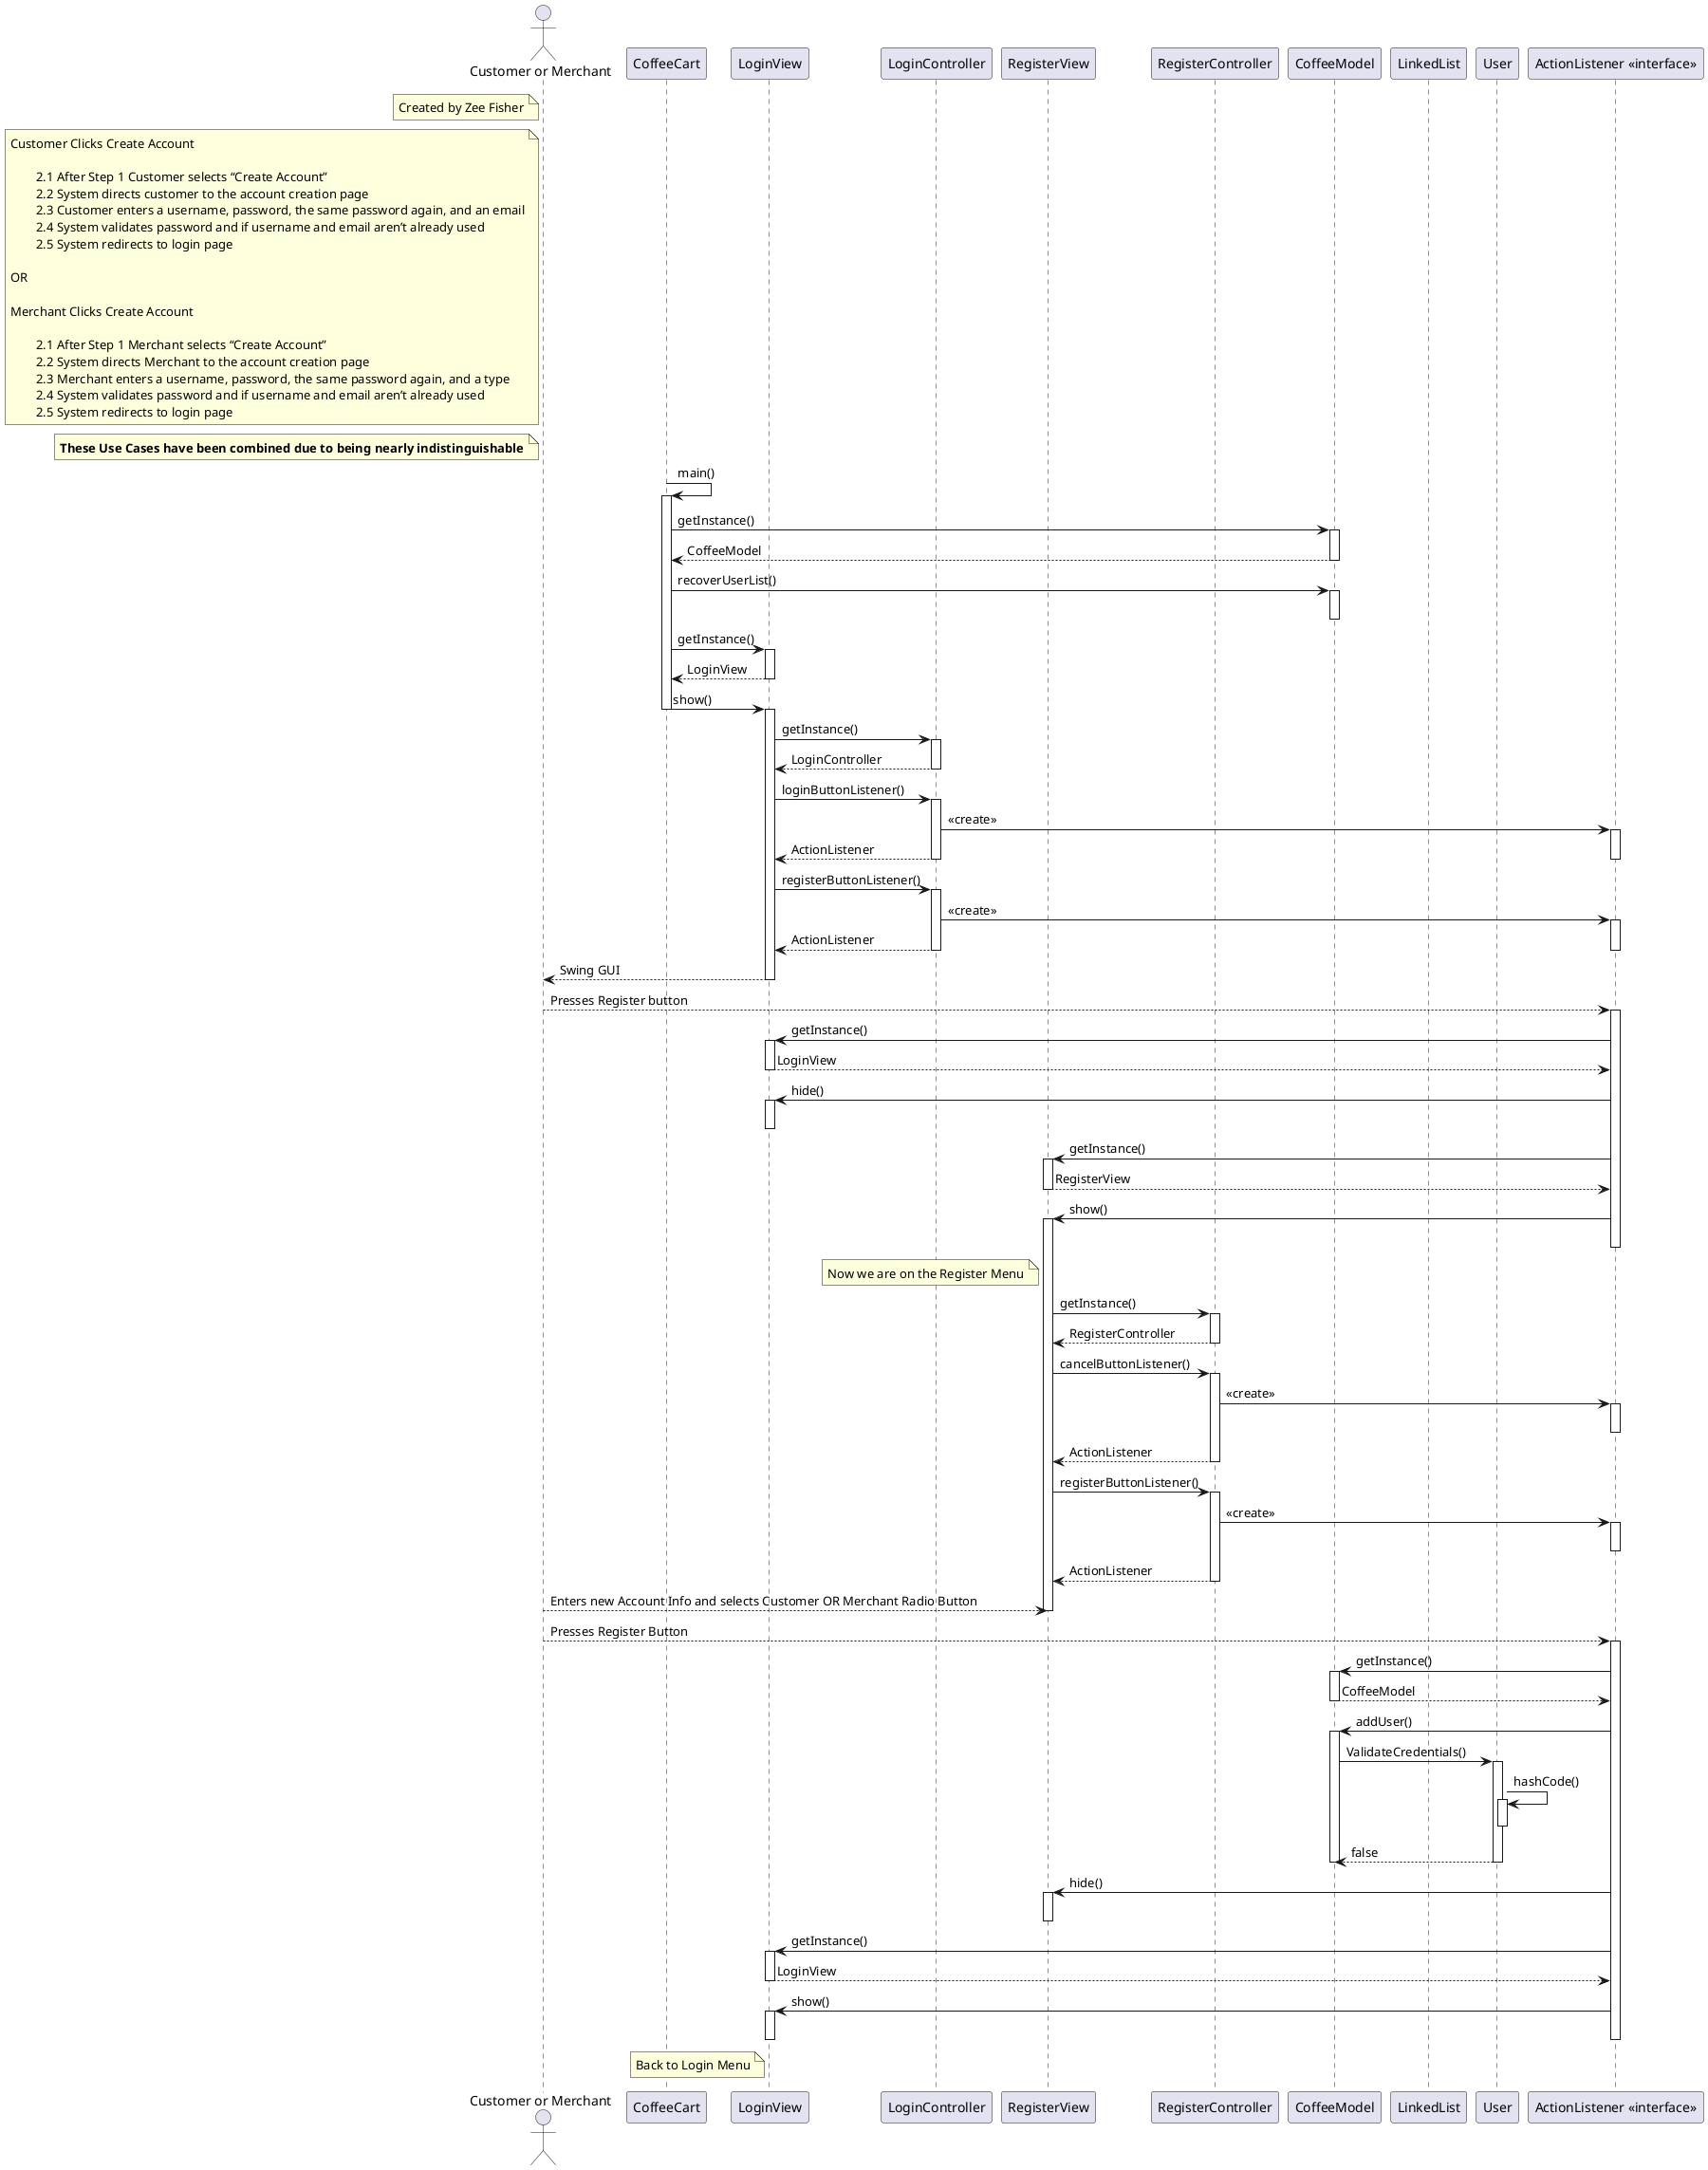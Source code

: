 @startuml

actor Customer as "Customer or Merchant"
participant CoffeeCart
participant LoginView
participant LoginController
participant RegisterView
participant RegisterController
participant CoffeeModel
participant LinkedList
participant User
participant "ActionListener <<interface>>" as ActionListener

note left of Customer
Created by Zee Fisher
end note

note left of Customer
Customer Clicks Create Account

	2.1 After Step 1 Customer selects “Create Account”
	2.2 System directs customer to the account creation page
	2.3 Customer enters a username, password, the same password again, and an email
	2.4 System validates password and if username and email aren’t already used
	2.5 System redirects to login page

OR

Merchant Clicks Create Account

	2.1 After Step 1 Merchant selects “Create Account”
	2.2 System directs Merchant to the account creation page
	2.3 Merchant enters a username, password, the same password again, and a type
	2.4 System validates password and if username and email aren’t already used
	2.5 System redirects to login page
end note

note left of Customer
**These Use Cases have been combined due to being nearly indistinguishable**
end note

CoffeeCart -> CoffeeCart : main()
activate CoffeeCart
CoffeeCart -> CoffeeModel : getInstance()
activate CoffeeModel
CoffeeModel --> CoffeeCart : CoffeeModel
deactivate CoffeeModel
CoffeeCart -> CoffeeModel : recoverUserList()
activate CoffeeModel
deactivate CoffeeModel
CoffeeCart -> LoginView : getInstance()
activate LoginView
LoginView --> CoffeeCart : LoginView
deactivate LoginView
CoffeeCart -> LoginView : show()
deactivate CoffeeCart

activate LoginView
LoginView -> LoginController : getInstance()
activate LoginController
LoginController --> LoginView : LoginController
deactivate LoginController
LoginView -> LoginController : loginButtonListener()
activate LoginController
LoginController -> ActionListener : <<create>>
activate ActionListener
LoginController --> LoginView : ActionListener
deactivate ActionListener
deactivate LoginController
LoginView -> LoginController : registerButtonListener()
activate LoginController
LoginController -> ActionListener : <<create>>
activate ActionListener
LoginController --> LoginView : ActionListener
deactivate ActionListener
deactivate LoginController
LoginView --> Customer : Swing GUI
deactivate LoginView
Customer --> ActionListener : Presses Register button
activate ActionListener
ActionListener -> LoginView : getInstance()
activate LoginView
LoginView --> ActionListener : LoginView
deactivate LoginView
ActionListener -> LoginView : hide()
activate LoginView
deactivate LoginView

ActionListener -> RegisterView : getInstance()
activate RegisterView
RegisterView --> ActionListener : RegisterView
deactivate RegisterView
ActionListener -> RegisterView : show()
activate RegisterView
deactivate ActionListener

note left of RegisterView : Now we are on the Register Menu
RegisterView -> RegisterController : getInstance()
activate RegisterController
RegisterController --> RegisterView : RegisterController
deactivate RegisterController
RegisterView -> RegisterController : cancelButtonListener()
activate RegisterController
RegisterController -> ActionListener : <<create>>
activate ActionListener
deactivate ActionListener
RegisterController --> RegisterView : ActionListener
deactivate RegisterController

RegisterView -> RegisterController : registerButtonListener()
activate RegisterController
RegisterController -> ActionListener : <<create>>
activate ActionListener
deactivate ActionListener
RegisterController --> RegisterView : ActionListener
deactivate RegisterController

Customer --> RegisterView : Enters new Account Info and selects Customer OR Merchant Radio Button
deactivate RegisterView
Customer --> ActionListener : Presses Register Button
activate ActionListener
ActionListener -> CoffeeModel : getInstance()
activate CoffeeModel
CoffeeModel --> ActionListener : CoffeeModel
deactivate CoffeeModel
ActionListener -> CoffeeModel : addUser()
activate CoffeeModel

CoffeeModel -> User : ValidateCredentials()
activate User
User -> User : hashCode()
activate User
deactivate User
User --> CoffeeModel : false
deactivate User

deactivate CoffeeModel
ActionListener -> RegisterView : hide()
activate RegisterView
deactivate RegisterView
ActionListener -> LoginView : getInstance()
activate LoginView
LoginView --> ActionListener : LoginView
deactivate LoginView
ActionListener -> LoginView : show()
activate LoginView
note left of LoginView : Back to Login Menu
deactivate LoginView
deactivate ActionListener





@enduml

